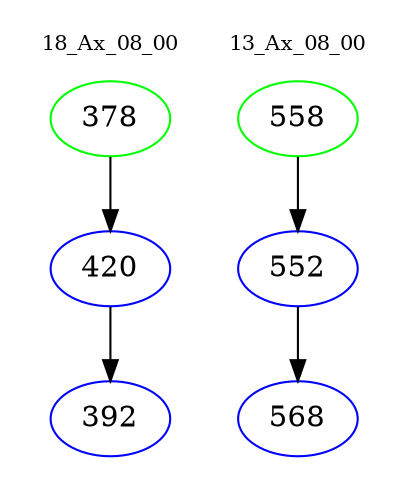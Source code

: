 digraph{
subgraph cluster_0 {
color = white
label = "18_Ax_08_00";
fontsize=10;
T0_378 [label="378", color="green"]
T0_378 -> T0_420 [color="black"]
T0_420 [label="420", color="blue"]
T0_420 -> T0_392 [color="black"]
T0_392 [label="392", color="blue"]
}
subgraph cluster_1 {
color = white
label = "13_Ax_08_00";
fontsize=10;
T1_558 [label="558", color="green"]
T1_558 -> T1_552 [color="black"]
T1_552 [label="552", color="blue"]
T1_552 -> T1_568 [color="black"]
T1_568 [label="568", color="blue"]
}
}
